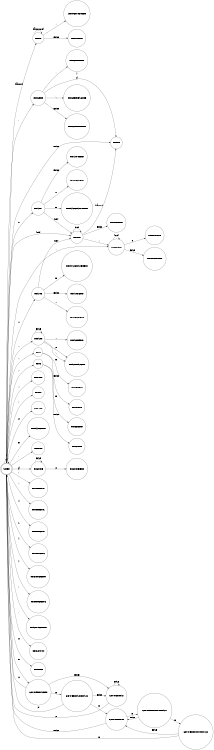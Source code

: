 digraph finite_state_machine {
    rankdir = LR;
    size = "8,5"
    node [shape = doublecircle]; START;
    node [shape = circle];

    START -> IDENT [label = "[_a-zA-Z]"];
    IDENT -> IDENT [label = "[_a-zA-Z0-9]"];
    IDENT -> STRUCT_MEMBER [label = "\."];
    IDENT -> IDENT_END [label = "ELSE"];

    START -> LIT_INT [ label = "[0-9]"];
    LIT_INT -> LIT_INT [label = "[0-9]"];
    LIT_INT -> LIT_FLOAT [label = "\."];
    LIT_INT -> ERROR [label = "[_a-zA-Z]" ];
    LIT_INT -> LIT_INT_END [label = "ELSE" ];

    START -> LIT_FLOAT [label = "\."];
    LIT_FLOAT -> LIT_FLOAT [label = "[0-9]"];
    LIT_FLOAT -> LIT_FLOAT_E [label = "e"];
    LIT_FLOAT -> LIT_FLOAT_END [label = "ELSE"];

    START -> LIT_CHAR [label = "'"];
    LIT_CHAR -> LIT_CHAR_END [label = "'"];
    LIT_CHAR -> LIT_CHAR_ESCAPE [label = "\\"];
    LIT_CHAR -> ERROR [label = "[\n\r\t]"];
    LIT_CHAR -> LIT_CHAR_ADDED [ label = "ELSE"];

    START -> LIT_STR [label = "\"" ];
    LIT_STR -> LIT_STR_END [ label = "\""];
    LIT_STR -> LIT_STR_ESCAPE [label = "\\"];
    LIT_STR -> LIT_STR_ESCAPE [ label = "\\n"];
    LIT_STR -> LIT_STR [label = "ELSE"];

    START -> OP_L [label = "<"];
    OP_L -> OP_LE_END [label = "="];
    OP_L -> OP_L_END [label = "ELSE"];

    START -> OP_G [label = ">"];
    OP_G -> OP_GE_END [label = "="];
    OP_G -> OP_G_END [label = "ELSE"];

    START -> OP_SUM [label = "+"];
    OP_SUM -> OP_INCR_END [label = "+"];
    OP_SUM -> OP_ASSIGN_SUM_END [label = "="];
    OP_SUM -> LIT_INT [label = "[0-9]"];
    OP_SUM -> OP_SUM_END [label = "ELSE"];

    START -> OP_SUB [label = "_"];
    OP_SUB -> OP_DECR_END [label = "-"];
    OP_SUB -> OP_ASSIGN_SUB_END [label = "="];
    OP_SUB -> LIT_INT [ label = "[0-9]"];
    OP_SUB -> OP_SUB_END [ label = "ELSE"];

    START -> OP_MUL [label = "*"];
    START -> OP_DIV [label = "/"];
    START -> OP_MOD [label = "%" ];
    START -> OP_ASSIGN_EQ [label = "="];
    START -> OP_NOT [label = "!"];

    START -> INCLUDE [label = "@"];
    INCLUDE -> INCLUDE_END [label = "\\n"];
    INCLUDE -> INCLUDE [label = "ELSE"];

    START -> START [label = "[\n\r\t ]"];

    // todo end_state rename _END
    START -> OP_PAREN_O [label = "\("];
    START -> OP_PAREN_C [label = "\)"];
    // todo is regex ok
    START -> OP_BRACE_O [label = "{"];
    START -> OP_BRACE_C [label = "}"];
    START -> OP_BRACKET_O [label = "["];
    START -> OP_BRACKET_C [label = "]"];
    START -> OP_SEMICOLOIN [label = ";"];
    START -> OP_COMMA [label = ","];
    START -> OP_ADDR [label = "&"];

    // COMMENTS

    // TODO comment ignore
    START -> COMMENT_START [label = "#"];
    COMMENT_START -> START [label = "\\n"];
    COMMENT_START -> COMMENT_SL_PLUS_2 [label = "#" ];
    COMMENT_START -> COMMENT_SL [label = "ELSE"];

    COMMENT_SL -> START [label = "\\n"];
    COMMENT_SL -> COMMENT_SL [label = "ELSE"];

    COMMENT_SL_PLUS_2 -> START [label = "\\n"];
    COMMENT_SL_PLUS_2 -> COMMENT_ML [label = "#"];
    COMMENT_SL_PLUS_2 -> COMMENT_SL [label = "ELSE"];

    COMMENT_ML -> COMMENT_ML_MINUS_1 [label = "#"];
    COMMENT_ML -> START [label = "ELSE"];

    COMMENT_ML_MINUS_1 -> COMMENT_ML_MINUS_2 [label = "#"];
    COMMENT_ML_MINUS_1 -> COMMENT_ML [label = "ELSE"];

    COMMENT_ML_MINUS_2 -> START [label = "#"];
    COMMENT_ML_MINUS_2 -> COMMENT_ML [label = "ELSE"];

    START -> ERROR [ label = "ELSE" ];

}
